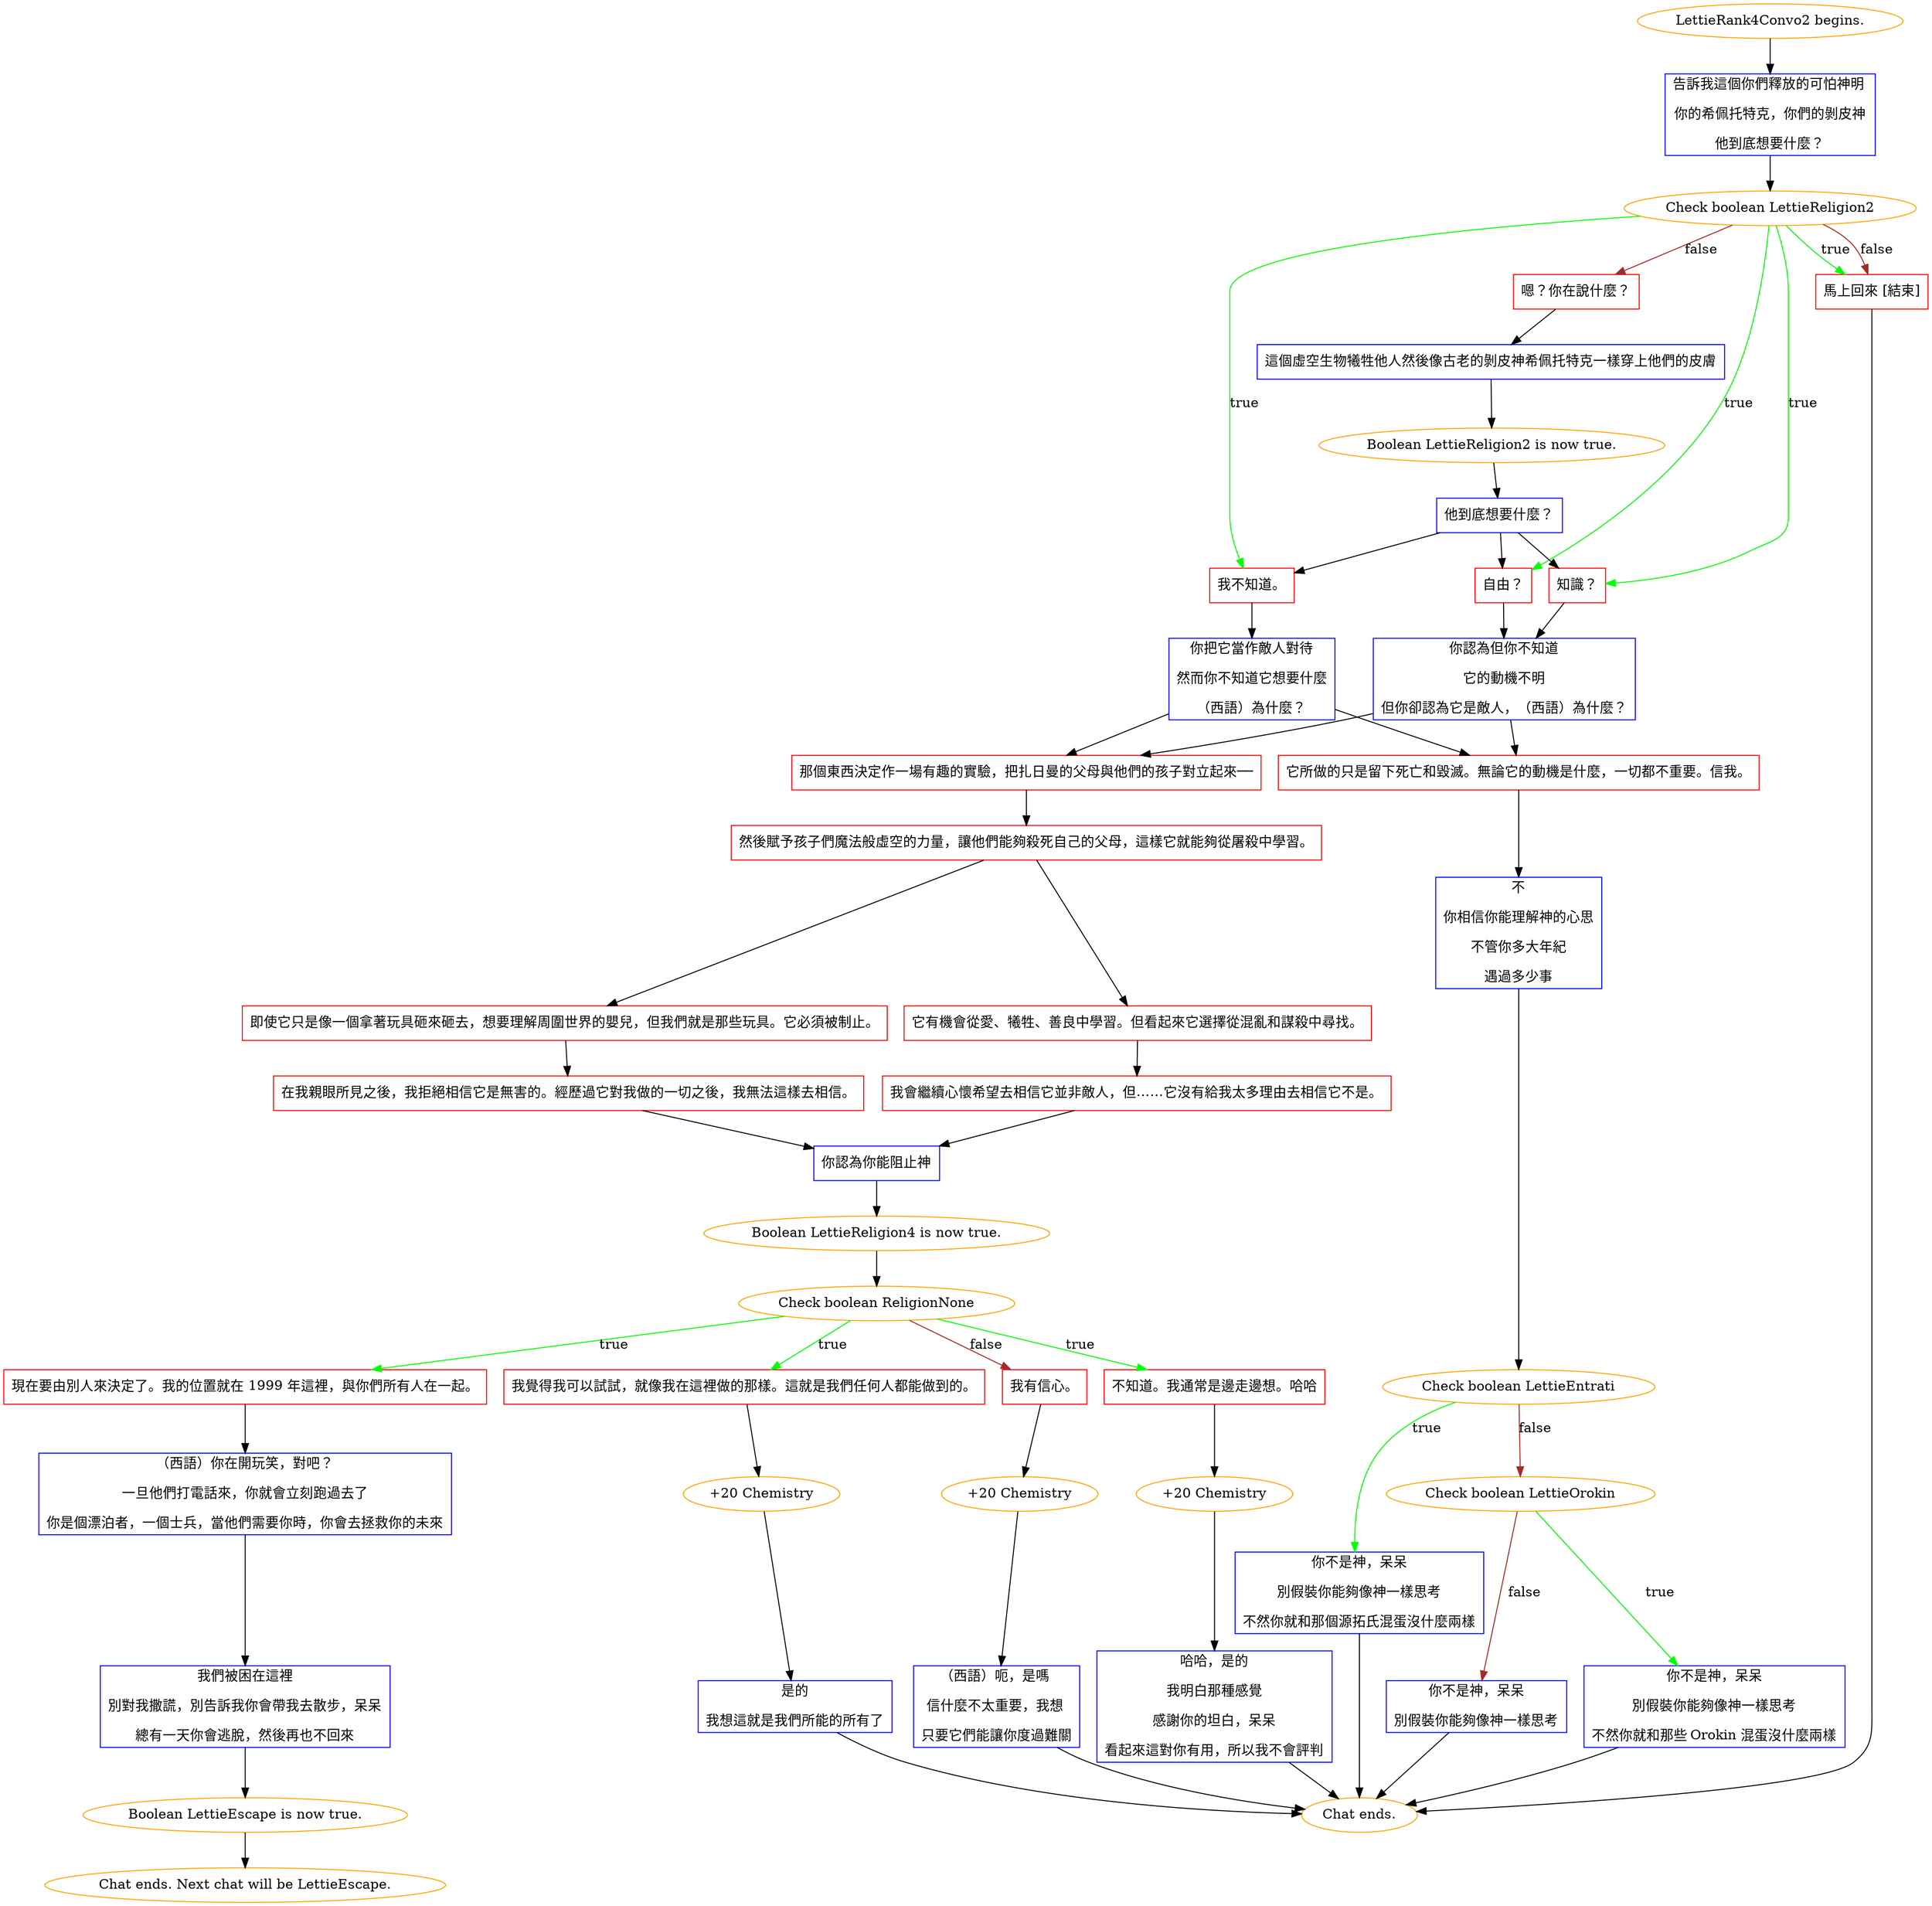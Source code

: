 digraph {
	"LettieRank4Convo2 begins." [color=orange];
		"LettieRank4Convo2 begins." -> j4289261539;
	j4289261539 [label="告訴我這個你們釋放的可怕神明 
你的希佩托特克，你們的剝皮神
他到底想要什麼？",shape=box,color=blue];
		j4289261539 -> j1356677054;
	j1356677054 [label="Check boolean LettieReligion2",color=orange];
		j1356677054 -> j1427610579 [label=true,color=green];
		j1356677054 -> j2038359196 [label=true,color=green];
		j1356677054 -> j2980340530 [label=true,color=green];
		j1356677054 -> j1325415956 [label=true,color=green];
		j1356677054 -> j290328534 [label=false,color=brown];
		j1356677054 -> j1325415956 [label=false,color=brown];
	j1427610579 [label="自由？",shape=box,color=red];
		j1427610579 -> j2723302305;
	j2038359196 [label="知識？",shape=box,color=red];
		j2038359196 -> j2723302305;
	j2980340530 [label="我不知道。",shape=box,color=red];
		j2980340530 -> j1776272526;
	j1325415956 [label="馬上回來 [結束]",shape=box,color=red];
		j1325415956 -> "Chat ends.";
	j290328534 [label="嗯？你在說什麼？",shape=box,color=red];
		j290328534 -> j2954025047;
	j2723302305 [label="你認為但你不知道
它的動機不明
但你卻認為它是敵人，（西語）為什麼？",shape=box,color=blue];
		j2723302305 -> j2575866002;
		j2723302305 -> j1132936417;
	j1776272526 [label="你把它當作敵人對待
然而你不知道它想要什麼
（西語）為什麼？",shape=box,color=blue];
		j1776272526 -> j2575866002;
		j1776272526 -> j1132936417;
	"Chat ends." [color=orange];
	j2954025047 [label="這個虛空生物犧牲他人然後像古老的剝皮神希佩托特克一樣穿上他們的皮膚",shape=box,color=blue];
		j2954025047 -> j1622785017;
	j2575866002 [label="那個東西決定作一場有趣的實驗，把扎日曼的父母與他們的孩子對立起來──",shape=box,color=red];
		j2575866002 -> j4204753927;
	j1132936417 [label="它所做的只是留下死亡和毀滅。無論它的動機是什麼，一切都不重要。信我。",shape=box,color=red];
		j1132936417 -> j2237438199;
	j1622785017 [label="Boolean LettieReligion2 is now true.",color=orange];
		j1622785017 -> j162193582;
	j4204753927 [label="然後賦予孩子們魔法般虛空的力量，讓他們能夠殺死自己的父母，這樣它就能夠從屠殺中學習。",shape=box,color=red];
		j4204753927 -> j2674476816;
		j4204753927 -> j1231198108;
	j2237438199 [label="不
你相信你能理解神的心思
不管你多大年紀
遇過多少事",shape=box,color=blue];
		j2237438199 -> j2154935428;
	j162193582 [label="他到底想要什麼？",shape=box,color=blue];
		j162193582 -> j1427610579;
		j162193582 -> j2038359196;
		j162193582 -> j2980340530;
	j2674476816 [label="它有機會從愛、犧牲、善良中學習。但看起來它選擇從混亂和謀殺中尋找。",shape=box,color=red];
		j2674476816 -> j2454057658;
	j1231198108 [label="即使它只是像一個拿著玩具砸來砸去，想要理解周圍世界的嬰兒，但我們就是那些玩具。它必須被制止。",shape=box,color=red];
		j1231198108 -> j4066808182;
	j2154935428 [label="Check boolean LettieEntrati",color=orange];
		j2154935428 -> j2818710890 [label=true,color=green];
		j2154935428 -> j2834367091 [label=false,color=brown];
	j2454057658 [label="我會繼續心懷希望去相信它並非敵人，但……它沒有給我太多理由去相信它不是。",shape=box,color=red];
		j2454057658 -> j3313712720;
	j4066808182 [label="在我親眼所見之後，我拒絕相信它是無害的。經歷過它對我做的一切之後，我無法這樣去相信。",shape=box,color=red];
		j4066808182 -> j3313712720;
	j2818710890 [label="你不是神，呆呆
別假裝你能夠像神一樣思考
不然你就和那個源拓氏混蛋沒什麼兩樣",shape=box,color=blue];
		j2818710890 -> "Chat ends.";
	j2834367091 [label="Check boolean LettieOrokin",color=orange];
		j2834367091 -> j2886268705 [label=true,color=green];
		j2834367091 -> j1291220536 [label=false,color=brown];
	j3313712720 [label="你認為你能阻止神",shape=box,color=blue];
		j3313712720 -> j1724044313;
	j2886268705 [label="你不是神，呆呆
別假裝你能夠像神一樣思考
不然你就和那些 Orokin 混蛋沒什麼兩樣",shape=box,color=blue];
		j2886268705 -> "Chat ends.";
	j1291220536 [label="你不是神，呆呆
別假裝你能夠像神一樣思考",shape=box,color=blue];
		j1291220536 -> "Chat ends.";
	j1724044313 [label="Boolean LettieReligion4 is now true.",color=orange];
		j1724044313 -> j4029075512;
	j4029075512 [label="Check boolean ReligionNone",color=orange];
		j4029075512 -> j2858557227 [label=true,color=green];
		j4029075512 -> j1954072181 [label=true,color=green];
		j4029075512 -> j942349377 [label=true,color=green];
		j4029075512 -> j3061282478 [label=false,color=brown];
	j2858557227 [label="不知道。我通常是邊走邊想。哈哈",shape=box,color=red];
		j2858557227 -> j1234724193;
	j1954072181 [label="我覺得我可以試試，就像我在這裡做的那樣。這就是我們任何人都能做到的。",shape=box,color=red];
		j1954072181 -> j4107800738;
	j942349377 [label="現在要由別人來決定了。我的位置就在 1999 年這裡，與你們所有人在一起。",shape=box,color=red];
		j942349377 -> j4282970109;
	j3061282478 [label="我有信心。",shape=box,color=red];
		j3061282478 -> j2473484382;
	j1234724193 [label="+20 Chemistry",color=orange];
		j1234724193 -> j627215833;
	j4107800738 [label="+20 Chemistry",color=orange];
		j4107800738 -> j2034514036;
	j4282970109 [label="（西語）你在開玩笑，對吧？
一旦他們打電話來，你就會立刻跑過去了
你是個漂泊者，一個士兵，當他們需要你時，你會去拯救你的未來",shape=box,color=blue];
		j4282970109 -> j2459413089;
	j2473484382 [label="+20 Chemistry",color=orange];
		j2473484382 -> j1523376332;
	j627215833 [label="哈哈，是的
我明白那種感覺
感謝你的坦白，呆呆
看起來這對你有用，所以我不會評判",shape=box,color=blue];
		j627215833 -> "Chat ends.";
	j2034514036 [label="是的
我想這就是我們所能的所有了",shape=box,color=blue];
		j2034514036 -> "Chat ends.";
	j2459413089 [label="我們被困在這裡
別對我撒謊，別告訴我你會帶我去散步，呆呆
總有一天你會逃脫，然後再也不回來",shape=box,color=blue];
		j2459413089 -> j1464801759;
	j1523376332 [label="（西語）呃，是嗎 
信什麼不太重要，我想 
只要它們能讓你度過難關",shape=box,color=blue];
		j1523376332 -> "Chat ends.";
	j1464801759 [label="Boolean LettieEscape is now true.",color=orange];
		j1464801759 -> "Chat ends. Next chat will be LettieEscape.";
	"Chat ends. Next chat will be LettieEscape." [color=orange];
}